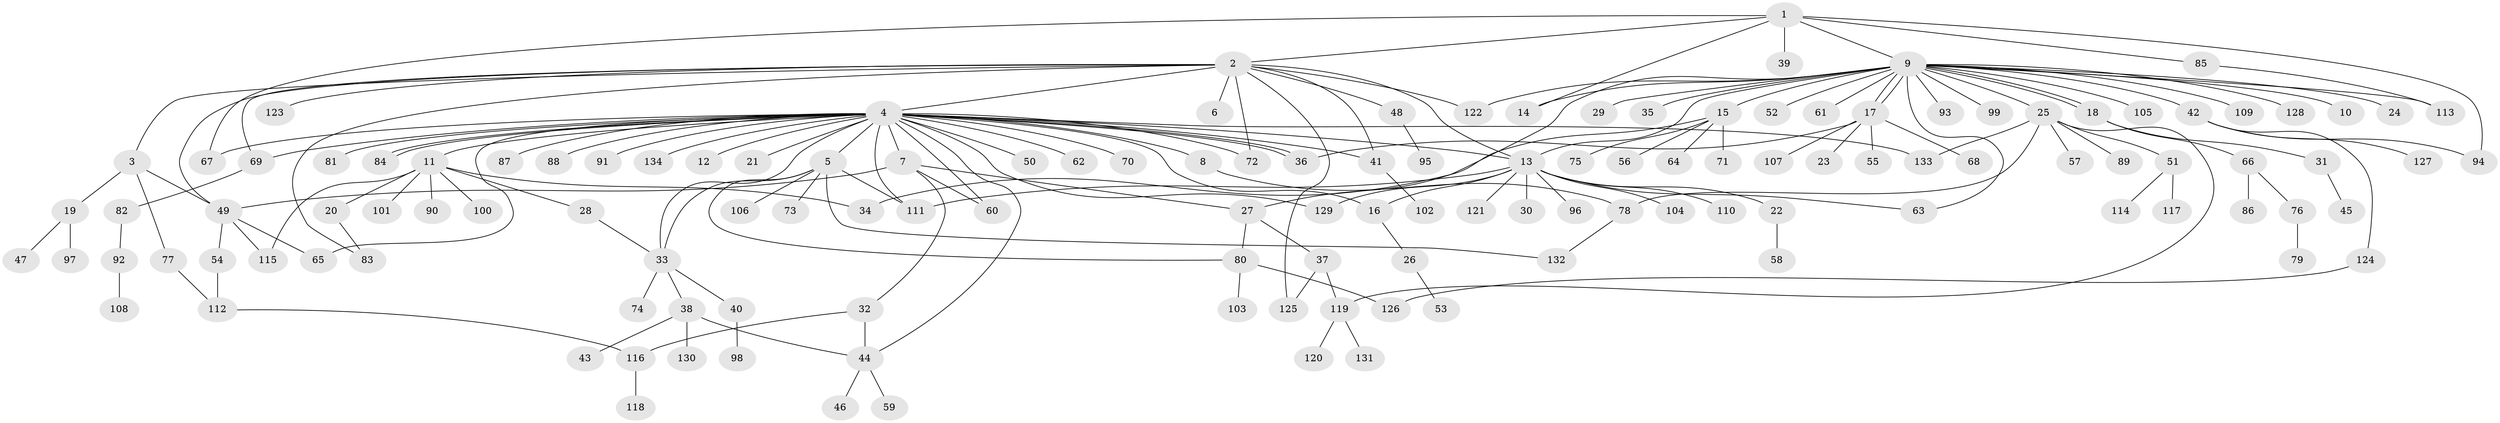 // coarse degree distribution, {7: 0.018691588785046728, 13: 0.018691588785046728, 29: 0.009345794392523364, 6: 0.037383177570093455, 1: 0.5420560747663551, 4: 0.056074766355140186, 3: 0.102803738317757, 24: 0.009345794392523364, 8: 0.018691588785046728, 2: 0.18691588785046728}
// Generated by graph-tools (version 1.1) at 2025/23/03/03/25 07:23:53]
// undirected, 134 vertices, 174 edges
graph export_dot {
graph [start="1"]
  node [color=gray90,style=filled];
  1;
  2;
  3;
  4;
  5;
  6;
  7;
  8;
  9;
  10;
  11;
  12;
  13;
  14;
  15;
  16;
  17;
  18;
  19;
  20;
  21;
  22;
  23;
  24;
  25;
  26;
  27;
  28;
  29;
  30;
  31;
  32;
  33;
  34;
  35;
  36;
  37;
  38;
  39;
  40;
  41;
  42;
  43;
  44;
  45;
  46;
  47;
  48;
  49;
  50;
  51;
  52;
  53;
  54;
  55;
  56;
  57;
  58;
  59;
  60;
  61;
  62;
  63;
  64;
  65;
  66;
  67;
  68;
  69;
  70;
  71;
  72;
  73;
  74;
  75;
  76;
  77;
  78;
  79;
  80;
  81;
  82;
  83;
  84;
  85;
  86;
  87;
  88;
  89;
  90;
  91;
  92;
  93;
  94;
  95;
  96;
  97;
  98;
  99;
  100;
  101;
  102;
  103;
  104;
  105;
  106;
  107;
  108;
  109;
  110;
  111;
  112;
  113;
  114;
  115;
  116;
  117;
  118;
  119;
  120;
  121;
  122;
  123;
  124;
  125;
  126;
  127;
  128;
  129;
  130;
  131;
  132;
  133;
  134;
  1 -- 2;
  1 -- 9;
  1 -- 14;
  1 -- 39;
  1 -- 67;
  1 -- 85;
  1 -- 94;
  2 -- 3;
  2 -- 4;
  2 -- 6;
  2 -- 13;
  2 -- 41;
  2 -- 48;
  2 -- 49;
  2 -- 69;
  2 -- 72;
  2 -- 83;
  2 -- 122;
  2 -- 123;
  2 -- 125;
  3 -- 19;
  3 -- 49;
  3 -- 77;
  4 -- 5;
  4 -- 7;
  4 -- 8;
  4 -- 11;
  4 -- 12;
  4 -- 13;
  4 -- 16;
  4 -- 21;
  4 -- 33;
  4 -- 36;
  4 -- 36;
  4 -- 41;
  4 -- 44;
  4 -- 50;
  4 -- 60;
  4 -- 62;
  4 -- 65;
  4 -- 67;
  4 -- 69;
  4 -- 70;
  4 -- 72;
  4 -- 81;
  4 -- 84;
  4 -- 84;
  4 -- 87;
  4 -- 88;
  4 -- 91;
  4 -- 111;
  4 -- 129;
  4 -- 133;
  4 -- 134;
  5 -- 33;
  5 -- 73;
  5 -- 80;
  5 -- 106;
  5 -- 111;
  5 -- 132;
  7 -- 27;
  7 -- 32;
  7 -- 49;
  7 -- 60;
  8 -- 78;
  9 -- 10;
  9 -- 13;
  9 -- 14;
  9 -- 15;
  9 -- 17;
  9 -- 17;
  9 -- 18;
  9 -- 18;
  9 -- 24;
  9 -- 25;
  9 -- 27;
  9 -- 29;
  9 -- 35;
  9 -- 42;
  9 -- 52;
  9 -- 61;
  9 -- 63;
  9 -- 93;
  9 -- 99;
  9 -- 105;
  9 -- 109;
  9 -- 113;
  9 -- 122;
  9 -- 128;
  11 -- 20;
  11 -- 28;
  11 -- 34;
  11 -- 90;
  11 -- 100;
  11 -- 101;
  11 -- 115;
  13 -- 16;
  13 -- 22;
  13 -- 30;
  13 -- 63;
  13 -- 96;
  13 -- 104;
  13 -- 110;
  13 -- 111;
  13 -- 121;
  13 -- 129;
  15 -- 34;
  15 -- 56;
  15 -- 64;
  15 -- 71;
  15 -- 75;
  16 -- 26;
  17 -- 23;
  17 -- 36;
  17 -- 55;
  17 -- 68;
  17 -- 107;
  18 -- 31;
  18 -- 66;
  19 -- 47;
  19 -- 97;
  20 -- 83;
  22 -- 58;
  25 -- 51;
  25 -- 57;
  25 -- 78;
  25 -- 89;
  25 -- 119;
  25 -- 133;
  26 -- 53;
  27 -- 37;
  27 -- 80;
  28 -- 33;
  31 -- 45;
  32 -- 44;
  32 -- 116;
  33 -- 38;
  33 -- 40;
  33 -- 74;
  37 -- 119;
  37 -- 125;
  38 -- 43;
  38 -- 44;
  38 -- 130;
  40 -- 98;
  41 -- 102;
  42 -- 94;
  42 -- 124;
  42 -- 127;
  44 -- 46;
  44 -- 59;
  48 -- 95;
  49 -- 54;
  49 -- 65;
  49 -- 115;
  51 -- 114;
  51 -- 117;
  54 -- 112;
  66 -- 76;
  66 -- 86;
  69 -- 82;
  76 -- 79;
  77 -- 112;
  78 -- 132;
  80 -- 103;
  80 -- 126;
  82 -- 92;
  85 -- 113;
  92 -- 108;
  112 -- 116;
  116 -- 118;
  119 -- 120;
  119 -- 131;
  124 -- 126;
}
